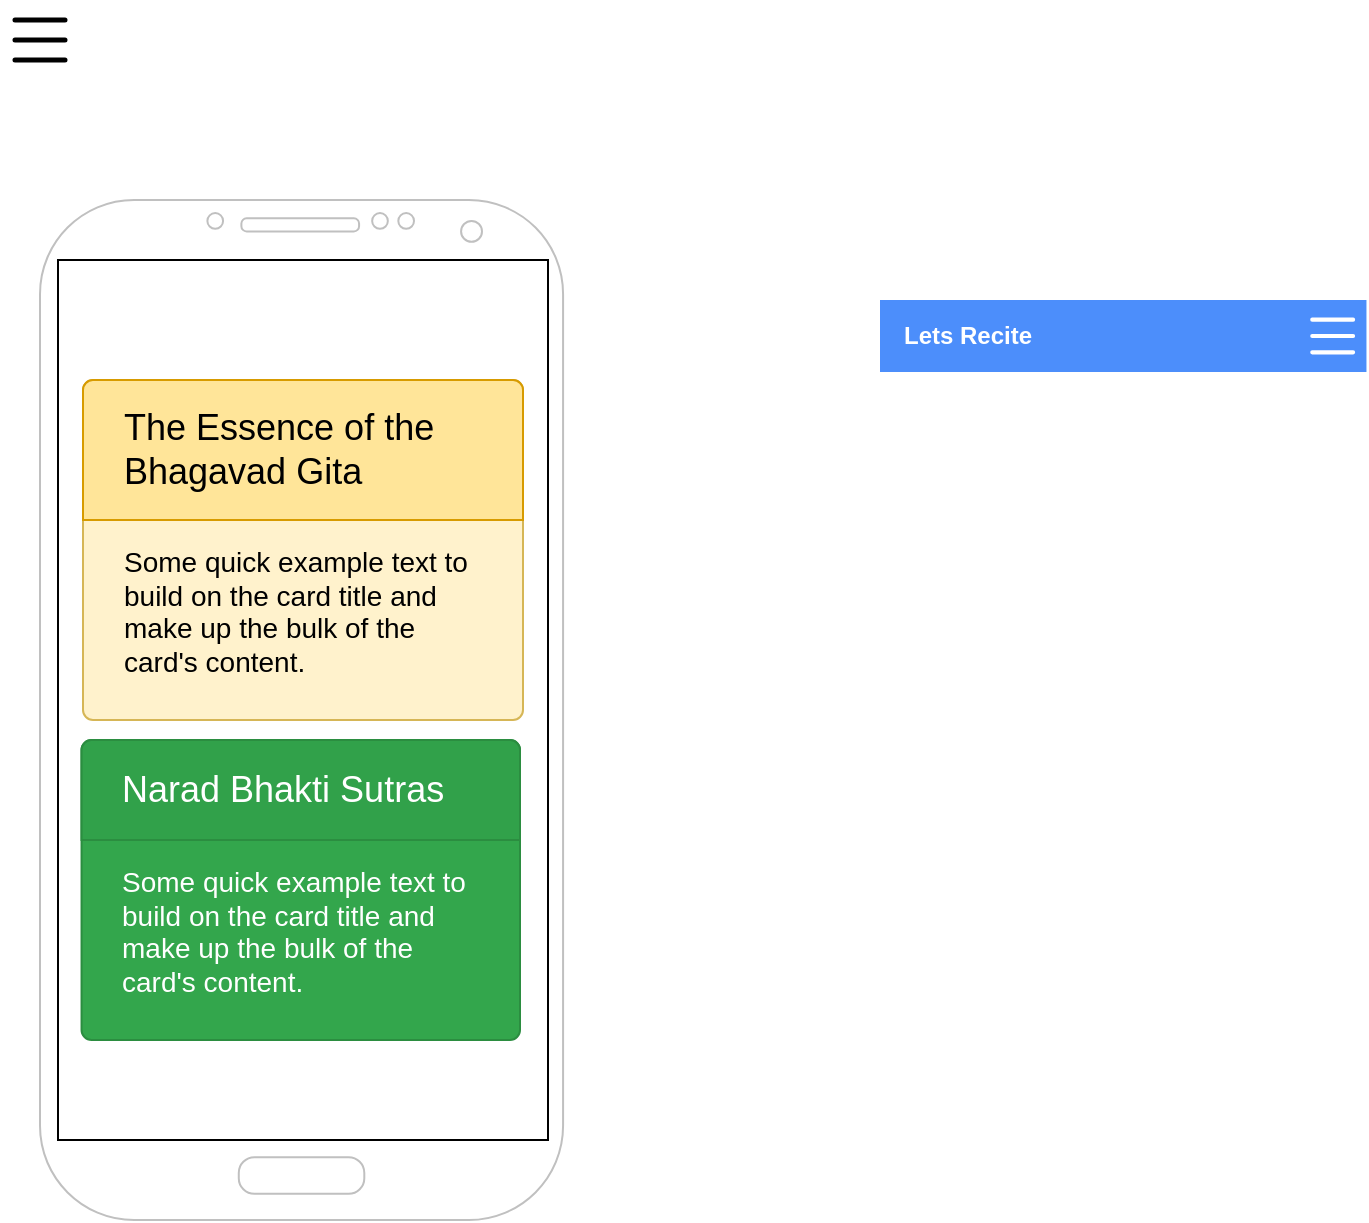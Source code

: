 <mxfile version="24.6.2" type="github" pages="2">
  <diagram name="Version 2" id="UMCraz2ozo_AV8kpycfj">
    <mxGraphModel dx="858" dy="530" grid="1" gridSize="10" guides="1" tooltips="1" connect="1" arrows="1" fold="1" page="1" pageScale="1" pageWidth="850" pageHeight="1100" math="0" shadow="0">
      <root>
        <mxCell id="0" />
        <mxCell id="1" parent="0" />
        <mxCell id="eZoxNU9tQxJHcXoy28vK-3" value="" style="group" vertex="1" connectable="0" parent="1">
          <mxGeometry x="360" y="240" width="300" height="510" as="geometry" />
        </mxCell>
        <mxCell id="eZoxNU9tQxJHcXoy28vK-1" value="" style="verticalLabelPosition=bottom;verticalAlign=top;html=1;shadow=0;dashed=0;strokeWidth=1;shape=mxgraph.android.phone2;strokeColor=#c0c0c0;" vertex="1" parent="eZoxNU9tQxJHcXoy28vK-3">
          <mxGeometry width="261.54" height="510" as="geometry" />
        </mxCell>
        <mxCell id="eZoxNU9tQxJHcXoy28vK-2" value="" style="rounded=0;whiteSpace=wrap;html=1;" vertex="1" parent="eZoxNU9tQxJHcXoy28vK-3">
          <mxGeometry x="9" y="30" width="245" height="440" as="geometry" />
        </mxCell>
        <mxCell id="PqptVg4q-9022nQI9lEx-7" value="&lt;div&gt;&lt;br&gt;&lt;/div&gt;&lt;div&gt;Some quick example text to build on the card title and make up the bulk of the card&#39;s content.&lt;/div&gt;" style="html=1;shadow=0;dashed=0;shape=mxgraph.bootstrap.rrect;rSize=5;strokeColor=#2B8D40;html=1;whiteSpace=wrap;fillColor=#33A64C;fontColor=#ffffff;verticalAlign=bottom;align=left;spacing=20;spacingBottom=0;fontSize=14;" vertex="1" parent="eZoxNU9tQxJHcXoy28vK-3">
          <mxGeometry x="20.77" y="270" width="219.23" height="150" as="geometry" />
        </mxCell>
        <mxCell id="PqptVg4q-9022nQI9lEx-8" value="Narad Bhakti Sutras" style="html=1;shadow=0;dashed=0;shape=mxgraph.bootstrap.topButton;rSize=5;perimeter=none;whiteSpace=wrap;fillColor=#31A14A;strokeColor=#2B8D40;fontColor=#ffffff;resizeWidth=1;fontSize=18;align=left;spacing=20;" vertex="1" parent="PqptVg4q-9022nQI9lEx-7">
          <mxGeometry width="219.23" height="50" relative="1" as="geometry" />
        </mxCell>
        <mxCell id="PqptVg4q-9022nQI9lEx-5" value="&lt;div&gt;&lt;br&gt;&lt;/div&gt;&lt;div&gt;&lt;br&gt;&lt;/div&gt;&lt;br style=&quot;font-size: 14px&quot;&gt;&lt;div&gt;&lt;br&gt;&lt;/div&gt;&lt;div&gt;&lt;br&gt;&lt;/div&gt;&lt;div&gt;&lt;br&gt;&lt;/div&gt;&lt;div&gt;&lt;br&gt;&lt;/div&gt;&lt;div&gt;&lt;br&gt;&lt;/div&gt;&lt;div&gt;&lt;br&gt;&lt;/div&gt;&lt;div&gt;Some quick example text to build on the card title and make up the bulk of the card&#39;s content.&lt;/div&gt;" style="html=1;shadow=0;dashed=0;shape=mxgraph.bootstrap.rrect;rSize=5;strokeColor=#d6b656;html=1;whiteSpace=wrap;fillColor=#fff2cc;verticalAlign=bottom;align=left;spacing=20;spacingBottom=0;fontSize=14;" vertex="1" parent="eZoxNU9tQxJHcXoy28vK-3">
          <mxGeometry x="21.5" y="90" width="220" height="170" as="geometry" />
        </mxCell>
        <mxCell id="PqptVg4q-9022nQI9lEx-6" value="The Essence of the &lt;br&gt;Bhagavad Gita" style="html=1;shadow=0;dashed=0;shape=mxgraph.bootstrap.topButton;rSize=5;perimeter=none;whiteSpace=wrap;fillColor=#FFE599;strokeColor=#d79b00;resizeWidth=1;fontSize=18;align=left;spacing=20;" vertex="1" parent="PqptVg4q-9022nQI9lEx-5">
          <mxGeometry width="220" height="70" relative="1" as="geometry" />
        </mxCell>
        <mxCell id="PqptVg4q-9022nQI9lEx-21" value="" style="shape=image;verticalLabelPosition=bottom;labelBackgroundColor=default;verticalAlign=top;aspect=fixed;imageAspect=0;image=data:image/svg+xml,PHN2ZyB2aWV3Qm94PSIwIDAgMTYgMTYiIGNsYXNzPSJiaSBiaS1saXN0IiBmaWxsPSJjdXJyZW50Q29sb3IiIGhlaWdodD0iMTYiIHdpZHRoPSIxNiIgeG1sbnM9Imh0dHA6Ly93d3cudzMub3JnLzIwMDAvc3ZnIj4mI3hhOyAgPHBhdGggZD0iTTIuNSAxMmEuNS41IDAgMCAxIC41LS41aDEwYS41LjUgMCAwIDEgMCAxSDNhLjUuNSAwIDAgMS0uNS0uNW0wLTRhLjUuNSAwIDAgMSAuNS0uNWgxMGEuNS41IDAgMCAxIDAgMUgzYS41LjUgMCAwIDEtLjUtLjVtMC00YS41LjUgMCAwIDEgLjUtLjVoMTBhLjUuNSAwIDAgMSAwIDFIM2EuNS41IDAgMCAxLS41LS41IiBmaWxsLXJ1bGU9ImV2ZW5vZGQiLz4mI3hhOzwvc3ZnPg==;" vertex="1" parent="1">
          <mxGeometry x="340" y="140" width="40" height="40" as="geometry" />
        </mxCell>
        <mxCell id="PqptVg4q-9022nQI9lEx-25" value="" style="group" vertex="1" connectable="0" parent="1">
          <mxGeometry x="780" y="290" width="243.23" height="36" as="geometry" />
        </mxCell>
        <mxCell id="PqptVg4q-9022nQI9lEx-18" value="&lt;div align=&quot;left&quot;&gt;&lt;font color=&quot;#ffffff&quot;&gt;&lt;b&gt;&amp;nbsp;&amp;nbsp; Lets Recite&lt;/b&gt;&lt;/font&gt;&lt;/div&gt;" style="rounded=0;whiteSpace=wrap;html=1;fillColor=#4C8EFB;strokeColor=none;align=left;" vertex="1" parent="PqptVg4q-9022nQI9lEx-25">
          <mxGeometry width="243.23" height="36" as="geometry" />
        </mxCell>
        <mxCell id="PqptVg4q-9022nQI9lEx-22" value="" style="shape=image;verticalLabelPosition=bottom;labelBackgroundColor=default;verticalAlign=top;aspect=fixed;imageAspect=0;image=data:image/svg+xml,PHN2ZyB2aWV3Qm94PSIwIDAgMTYgMTYiIGNsYXNzPSJiaSBiaS1saXN0IiBmaWxsPSJ3aGl0ZSIgaGVpZ2h0PSIxNiIgd2lkdGg9IjE2IiB4bWxucz0iaHR0cDovL3d3dy53My5vcmcvMjAwMC9zdmciPiYjeGE7ICA8cGF0aCBkPSJNMi41IDEyYS41LjUgMCAwIDEgLjUtLjVoMTBhLjUuNSAwIDAgMSAwIDFIM2EuNS41IDAgMCAxLS41LS41bTAtNGEuNS41IDAgMCAxIC41LS41aDEwYS41LjUgMCAwIDEgMCAxSDNhLjUuNSAwIDAgMS0uNS0uNW0wLTRhLjUuNSAwIDAgMSAuNS0uNWgxMGEuNS41IDAgMCAxIDAgMUgzYS41LjUgMCAwIDEtLjUtLjUiIGZpbGwtcnVsZT0iZXZlbm9kZCIvPiYjeGE7PC9zdmc+;" vertex="1" parent="PqptVg4q-9022nQI9lEx-25">
          <mxGeometry x="209.996" y="1.66" width="32.686" height="32.686" as="geometry" />
        </mxCell>
      </root>
    </mxGraphModel>
  </diagram>
  <diagram id="FrvKU-1WmwjjgQu90Lsc" name="components">
    <mxGraphModel dx="858" dy="530" grid="1" gridSize="10" guides="1" tooltips="1" connect="1" arrows="1" fold="1" page="1" pageScale="1" pageWidth="850" pageHeight="1100" math="0" shadow="0">
      <root>
        <mxCell id="0" />
        <mxCell id="1" parent="0" />
        <mxCell id="98rGy2QlHynD_Cpla1FU-1" value="" style="group" vertex="1" connectable="0" parent="1">
          <mxGeometry x="180" y="20" width="261.54" height="510" as="geometry" />
        </mxCell>
        <mxCell id="98rGy2QlHynD_Cpla1FU-2" value="" style="rounded=0;whiteSpace=wrap;html=1;" vertex="1" parent="98rGy2QlHynD_Cpla1FU-1">
          <mxGeometry x="9" y="30" width="245" height="440" as="geometry" />
        </mxCell>
        <mxCell id="98rGy2QlHynD_Cpla1FU-3" value="" style="verticalLabelPosition=bottom;verticalAlign=top;html=1;shadow=0;dashed=0;strokeWidth=1;shape=mxgraph.android.phone2;strokeColor=#c0c0c0;" vertex="1" parent="98rGy2QlHynD_Cpla1FU-1">
          <mxGeometry width="261.54" height="510" as="geometry" />
        </mxCell>
        <mxCell id="m69mBlJTR-rRHD0XRASf-1" value="" style="group" vertex="1" connectable="0" parent="1">
          <mxGeometry x="480" y="40" width="243.23" height="36" as="geometry" />
        </mxCell>
        <mxCell id="m69mBlJTR-rRHD0XRASf-2" value="&lt;div align=&quot;left&quot;&gt;&lt;font color=&quot;#ffffff&quot;&gt;&lt;b&gt;&amp;nbsp;&amp;nbsp; Lets Recite&lt;/b&gt;&lt;/font&gt;&lt;/div&gt;" style="rounded=0;whiteSpace=wrap;html=1;fillColor=#4C8EFB;strokeColor=none;align=left;" vertex="1" parent="m69mBlJTR-rRHD0XRASf-1">
          <mxGeometry width="243.23" height="36" as="geometry" />
        </mxCell>
        <mxCell id="m69mBlJTR-rRHD0XRASf-3" value="" style="shape=image;verticalLabelPosition=bottom;labelBackgroundColor=default;verticalAlign=top;aspect=fixed;imageAspect=0;image=data:image/svg+xml,PHN2ZyB2aWV3Qm94PSIwIDAgMTYgMTYiIGNsYXNzPSJiaSBiaS1saXN0IiBmaWxsPSJ3aGl0ZSIgaGVpZ2h0PSIxNiIgd2lkdGg9IjE2IiB4bWxucz0iaHR0cDovL3d3dy53My5vcmcvMjAwMC9zdmciPiYjeGE7ICA8cGF0aCBkPSJNMi41IDEyYS41LjUgMCAwIDEgLjUtLjVoMTBhLjUuNSAwIDAgMSAwIDFIM2EuNS41IDAgMCAxLS41LS41bTAtNGEuNS41IDAgMCAxIC41LS41aDEwYS41LjUgMCAwIDEgMCAxSDNhLjUuNSAwIDAgMS0uNS0uNW0wLTRhLjUuNSAwIDAgMSAuNS0uNWgxMGEuNS41IDAgMCAxIDAgMUgzYS41LjUgMCAwIDEtLjUtLjUiIGZpbGwtcnVsZT0iZXZlbm9kZCIvPiYjeGE7PC9zdmc+;" vertex="1" parent="m69mBlJTR-rRHD0XRASf-1">
          <mxGeometry x="209.996" y="1.66" width="32.686" height="32.686" as="geometry" />
        </mxCell>
      </root>
    </mxGraphModel>
  </diagram>
</mxfile>
